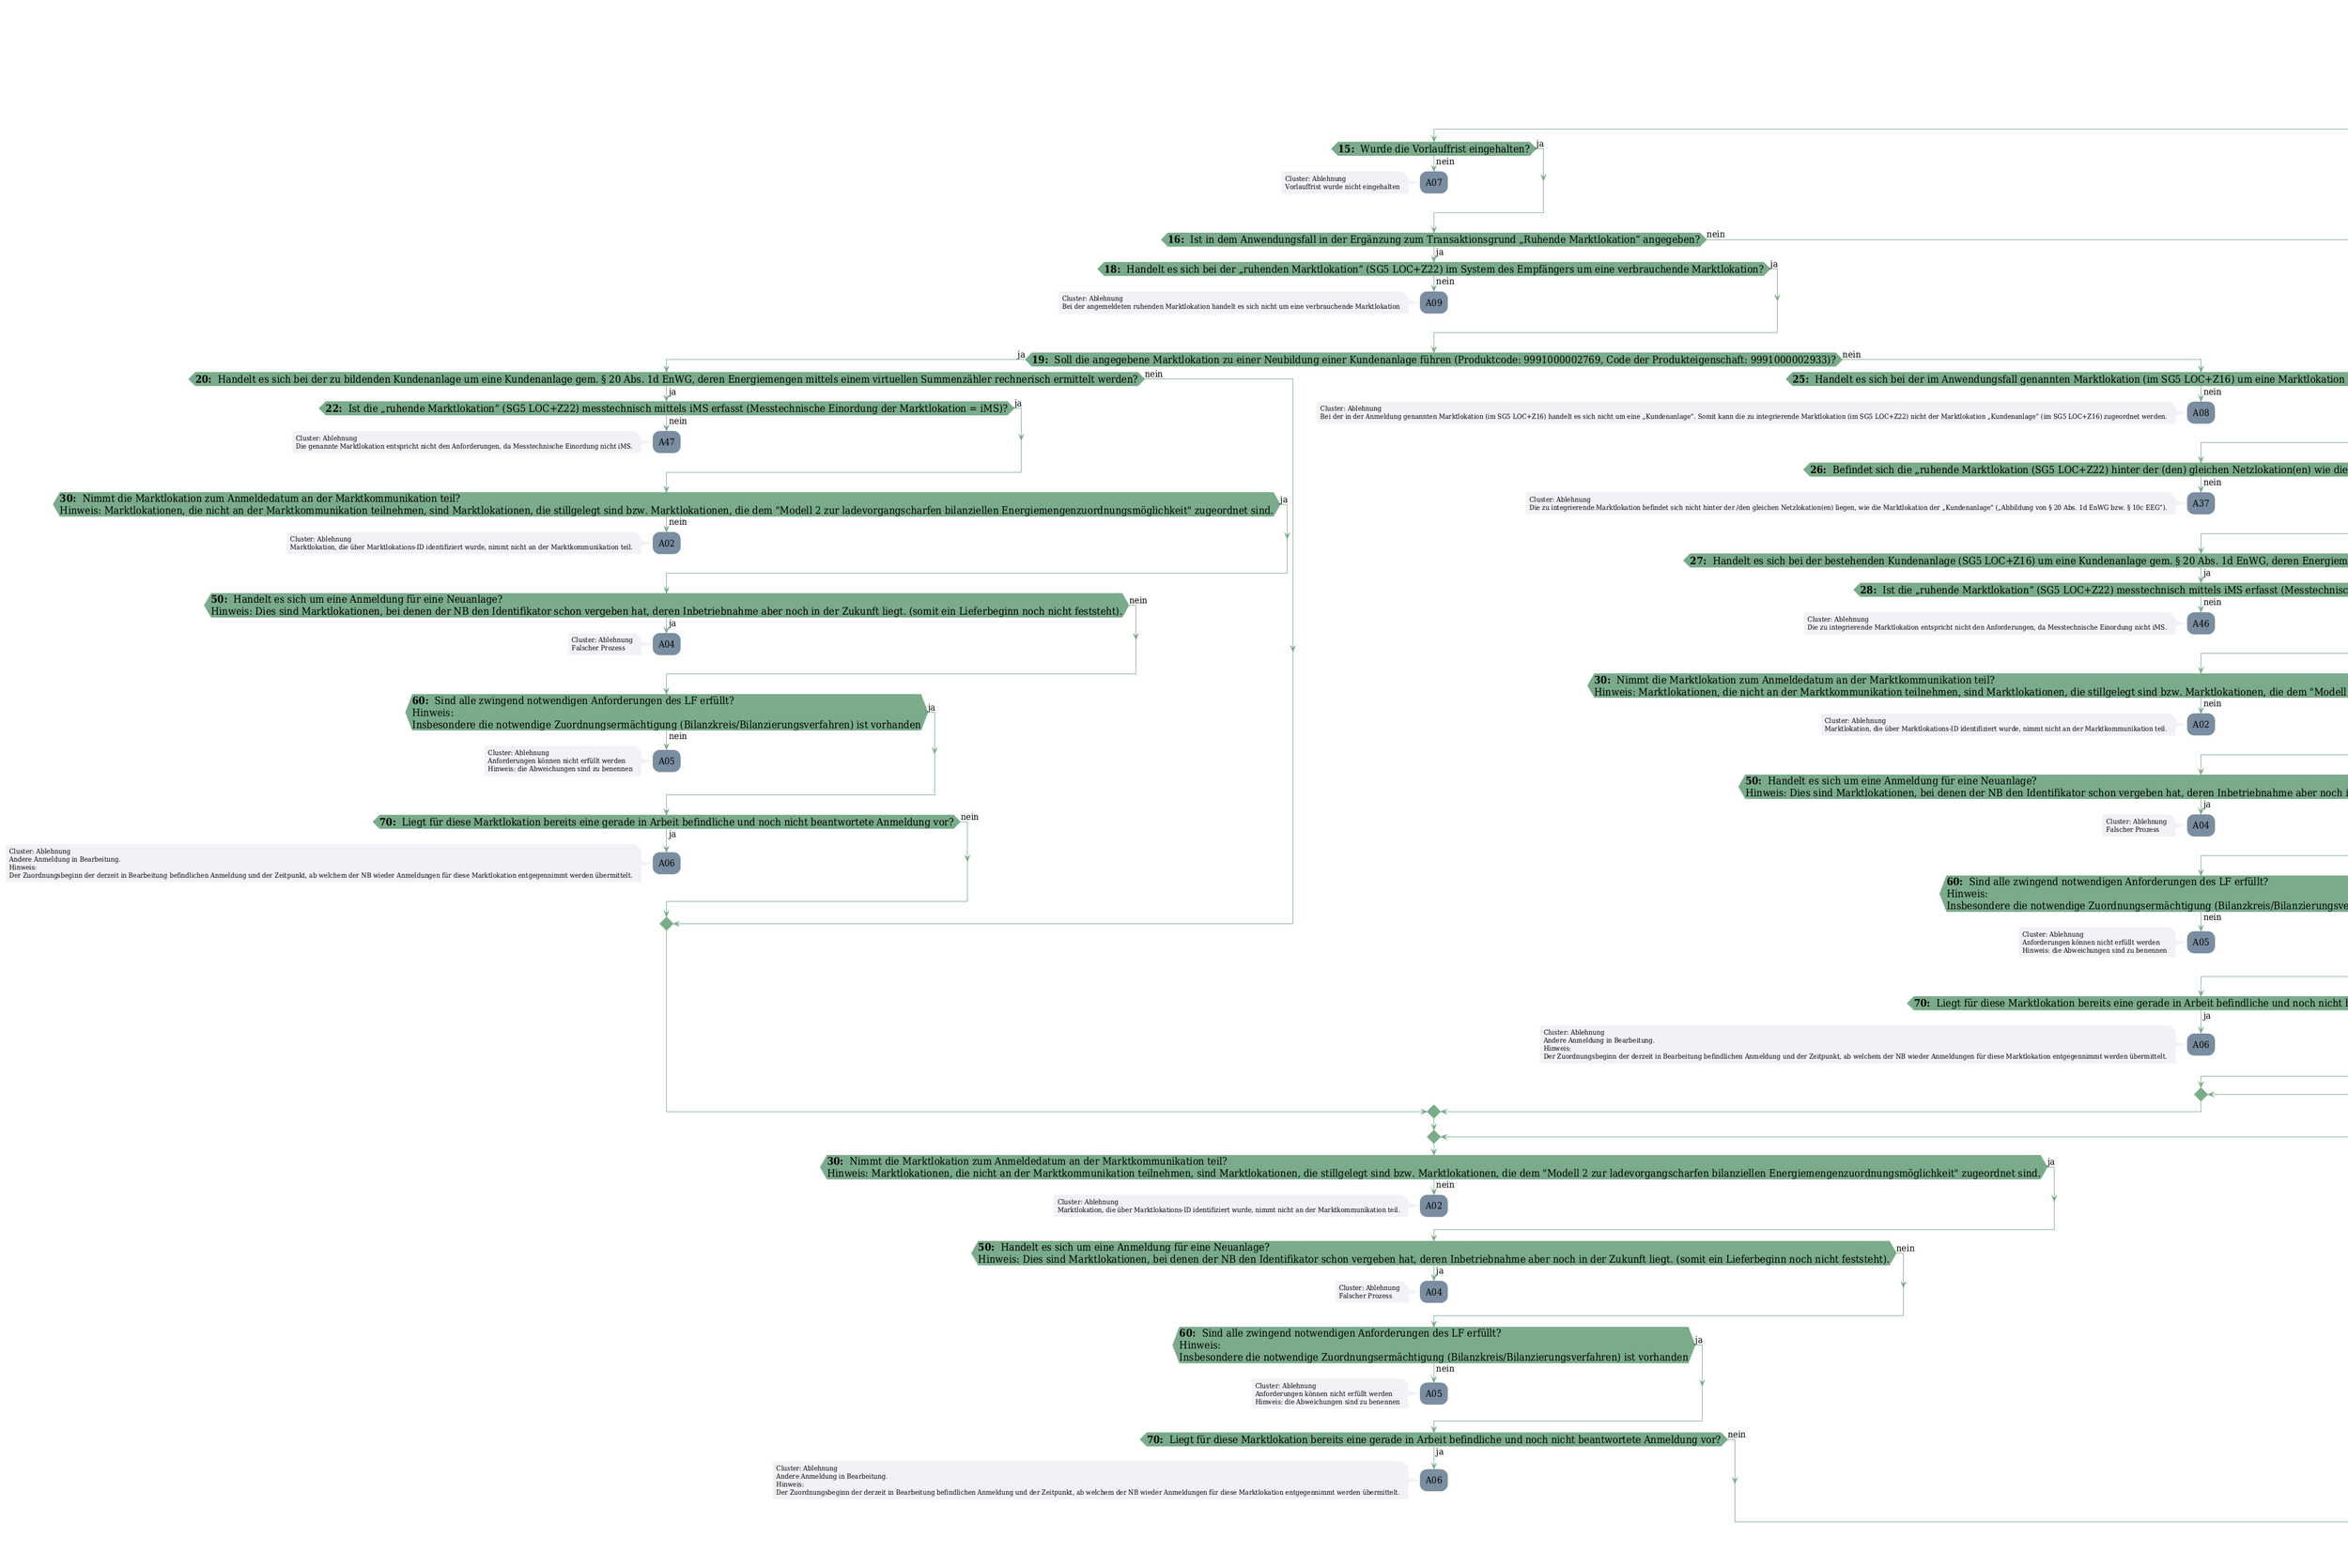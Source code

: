 @startuml
skinparam Shadowing false
skinparam NoteBorderColor #f3f1f6
skinparam NoteBackgroundColor #f3f1f6
skinparam NoteFontSize 12
skinparam ActivityBorderColor none
skinparam ActivityBackgroundColor #7a8da1
skinparam ActivityFontSize 16
skinparam ArrowColor #7aab8a
skinparam ArrowFontSize 16
skinparam ActivityDiamondBackgroundColor #7aab8a
skinparam ActivityDiamondBorderColor #7aab8a
skinparam ActivityDiamondFontSize 18
skinparam defaultFontName DejaVu Serif Condensed
skinparam ActivityEndColor #669580

header
<b>FV2210
2022-12-12
endheader

title
GPKE

6.6.1: AD: Lieferbeginn



end title
:<b>E_0622</b>;
note right
<b><i>Prüfende Rolle: NB
end note

if (<b>10: </b> Wurde der Anwendungsfall für eine verbrauchende Marktlokation oder ruhende Marktlokation verwendet?) then (ja)
    if (<b>15: </b> Wurde die Vorlauffrist eingehalten?) then (ja)
    else (nein)
        :A07;
        note left
            Cluster: Ablehnung
            Vorlauffrist wurde nicht eingehalten
        endnote
        kill;
    endif
    if (<b>16: </b> Ist in dem Anwendungsfall in der Ergänzung zum Transaktionsgrund „Ruhende Marktlokation“ angegeben?) then (ja)
        if (<b>18: </b> Handelt es sich bei der „ruhenden Marktlokation“ (SG5 LOC+Z22&#41; im System des Empfängers um eine verbrauchende Marktlokation?) then (ja)
        else (nein)
            :A09;
            note left
                Cluster: Ablehnung
                Bei der angemeldeten ruhenden Marktlokation handelt es sich nicht um eine verbrauchende Marktlokation
            endnote
            kill;
        endif
        if (<b>19: </b> Soll die angegebene Marktlokation zu einer Neubildung einer Kundenanlage führen (Produktcode: 9991000002769, Code der Produkteigenschaft: 9991000002933&#41;?) then (ja)
            if (<b>20: </b> Handelt es sich bei der zu bildenden Kundenanlage um eine Kundenanlage gem. § 20 Abs. 1d EnWG, deren Energiemengen mittels einem virtuellen Summenzähler rechnerisch ermittelt werden?) then (ja)
                if (<b>22: </b> Ist die „ruhende Marktlokation“ (SG5 LOC+Z22&#41; messtechnisch mittels iMS erfasst (Messtechnische Einordung der Marktlokation = iMS&#41;?) then (ja)
                else (nein)
                    :A47;
                    note left
                        Cluster: Ablehnung
                        Die genannte Marktlokation entspricht nicht den Anforderungen, da Messtechnische Einordung nicht iMS.
                    endnote
                    kill;
                endif
                if (<b>30: </b> Nimmt die Marktlokation zum Anmeldedatum an der Marktkommunikation teil?
Hinweis: Marktlokationen, die nicht an der Marktkommunikation teilnehmen, sind Marktlokationen, die stillgelegt sind bzw. Marktlokationen, die dem "Modell 2 zur ladevorgangscharfen bilanziellen Energiemengenzuordnungsmöglichkeit" zugeordnet sind.) then (ja)
                else (nein)
                    :A02;
                    note left
                        Cluster: Ablehnung
                        Marktlokation, die über Marktlokations-ID identifiziert wurde, nimmt nicht an der Marktkommunikation teil.
                    endnote
                    kill;
                endif
                if (<b>50: </b> Handelt es sich um eine Anmeldung für eine Neuanlage?
Hinweis: Dies sind Marktlokationen, bei denen der NB den Identifikator schon vergeben hat, deren Inbetriebnahme aber noch in der Zukunft liegt. (somit ein Lieferbeginn noch nicht feststeht&#41;.) then (ja)
                    :A04;
                    note left
                        Cluster: Ablehnung
                        Falscher Prozess
                    endnote
                    kill;
                else (nein)
                endif
                if (<b>60: </b> Sind alle zwingend notwendigen Anforderungen des LF erfüllt?
Hinweis: 
Insbesondere die notwendige Zuordnungsermächtigung (Bilanzkreis/Bilanzierungsverfahren&#41; ist vorhanden) then (ja)
                else (nein)
                    :A05;
                    note left
                        Cluster: Ablehnung
                        Anforderungen können nicht erfüllt werden
                        Hinweis: die Abweichungen sind zu benennen
                    endnote
                    kill;
                endif
                if (<b>70: </b> Liegt für diese Marktlokation bereits eine gerade in Arbeit befindliche und noch nicht beantwortete Anmeldung vor?) then (ja)
                    :A06;
                    note left
                        Cluster: Ablehnung
                        Andere Anmeldung in Bearbeitung.
                        Hinweis:
                        Der Zuordnungsbeginn der derzeit in Bearbeitung befindlichen Anmeldung und der Zeitpunkt, ab welchem der NB wieder Anmeldungen für diese Marktlokation entgegennimmt werden übermittelt.
                    endnote
                    kill;
                else (nein)
                endif
            else (nein)
            endif
        else (nein)
            if (<b>25: </b> Handelt es sich bei der im Anwendungsfall genannten Marktlokation (im SG5 LOC+Z16&#41; um eine Marktlokation „Kundenanlage“ (§ 20 Abs. 1d EnWG bzw. § 10 c EEG&#41;?) then (ja)
            else (nein)
                :A08;
                note left
                    Cluster: Ablehnung
                    Bei der in der Anmeldung genannten Marktlokation (im SG5 LOC+Z16&#41; handelt es sich nicht um eine „Kundenanlage“. Somit kann die zu integrierende Marktlokation (im SG5 LOC+Z22&#41; nicht der Marktlokation „Kundenanlage“ (im SG5 LOC+Z16&#41; zugeordnet werden.
                endnote
                kill;
            endif
            if (<b>26: </b> Befindet sich die „ruhende Marktlokation (SG5 LOC+Z22&#41; hinter der (den&#41; gleichen Netzlokation(en&#41; wie die Marktlokation der Kundenanlage (SG5 LOC+Z16&#41;?) then (ja)
            else (nein)
                :A37;
                note left
                    Cluster: Ablehnung
                    Die zu integrierende Marktlokation befindet sich nicht hinter der /den gleichen Netzlokation(en&#41; liegen, wie die Marktlokation der „Kundenanlage“ („Abbildung von § 20 Abs. 1d EnWG bzw. § 10c EEG“&#41;.
                endnote
                kill;
            endif
            if (<b>27: </b> Handelt es sich bei der bestehenden Kundenanlage (SG5 LOC+Z16&#41; um eine Kundenanlage gem. § 20 Abs. 1d EnWG, deren Energiemengen mittels einem virtuellen Summenzähler rechnerisch ermittelt werden?) then (ja)
                if (<b>28: </b> Ist die „ruhende Marktlokation“ (SG5 LOC+Z22&#41; messtechnisch mittels iMS erfasst (Messtechnische Einordung der Marktlokation = iMS&#41;?) then (ja)
                else (nein)
                    :A46;
                    note left
                        Cluster: Ablehnung
                        Die zu integrierende Marktlokation entspricht nicht den Anforderungen, da Messtechnische Einordung nicht iMS.
                    endnote
                    kill;
                endif
                if (<b>30: </b> Nimmt die Marktlokation zum Anmeldedatum an der Marktkommunikation teil?
Hinweis: Marktlokationen, die nicht an der Marktkommunikation teilnehmen, sind Marktlokationen, die stillgelegt sind bzw. Marktlokationen, die dem "Modell 2 zur ladevorgangscharfen bilanziellen Energiemengenzuordnungsmöglichkeit" zugeordnet sind.) then (ja)
                else (nein)
                    :A02;
                    note left
                        Cluster: Ablehnung
                        Marktlokation, die über Marktlokations-ID identifiziert wurde, nimmt nicht an der Marktkommunikation teil.
                    endnote
                    kill;
                endif
                if (<b>50: </b> Handelt es sich um eine Anmeldung für eine Neuanlage?
Hinweis: Dies sind Marktlokationen, bei denen der NB den Identifikator schon vergeben hat, deren Inbetriebnahme aber noch in der Zukunft liegt. (somit ein Lieferbeginn noch nicht feststeht&#41;.) then (ja)
                    :A04;
                    note left
                        Cluster: Ablehnung
                        Falscher Prozess
                    endnote
                    kill;
                else (nein)
                endif
                if (<b>60: </b> Sind alle zwingend notwendigen Anforderungen des LF erfüllt?
Hinweis: 
Insbesondere die notwendige Zuordnungsermächtigung (Bilanzkreis/Bilanzierungsverfahren&#41; ist vorhanden) then (ja)
                else (nein)
                    :A05;
                    note left
                        Cluster: Ablehnung
                        Anforderungen können nicht erfüllt werden
                        Hinweis: die Abweichungen sind zu benennen
                    endnote
                    kill;
                endif
                if (<b>70: </b> Liegt für diese Marktlokation bereits eine gerade in Arbeit befindliche und noch nicht beantwortete Anmeldung vor?) then (ja)
                    :A06;
                    note left
                        Cluster: Ablehnung
                        Andere Anmeldung in Bearbeitung.
                        Hinweis:
                        Der Zuordnungsbeginn der derzeit in Bearbeitung befindlichen Anmeldung und der Zeitpunkt, ab welchem der NB wieder Anmeldungen für diese Marktlokation entgegennimmt werden übermittelt.
                    endnote
                    kill;
                else (nein)
                endif
            else (nein)
            endif
        endif
    else (nein)
    endif
    if (<b>30: </b> Nimmt die Marktlokation zum Anmeldedatum an der Marktkommunikation teil?
Hinweis: Marktlokationen, die nicht an der Marktkommunikation teilnehmen, sind Marktlokationen, die stillgelegt sind bzw. Marktlokationen, die dem "Modell 2 zur ladevorgangscharfen bilanziellen Energiemengenzuordnungsmöglichkeit" zugeordnet sind.) then (ja)
    else (nein)
        :A02;
        note left
            Cluster: Ablehnung
            Marktlokation, die über Marktlokations-ID identifiziert wurde, nimmt nicht an der Marktkommunikation teil.
        endnote
        kill;
    endif
    if (<b>50: </b> Handelt es sich um eine Anmeldung für eine Neuanlage?
Hinweis: Dies sind Marktlokationen, bei denen der NB den Identifikator schon vergeben hat, deren Inbetriebnahme aber noch in der Zukunft liegt. (somit ein Lieferbeginn noch nicht feststeht&#41;.) then (ja)
        :A04;
        note left
            Cluster: Ablehnung
            Falscher Prozess
        endnote
        kill;
    else (nein)
    endif
    if (<b>60: </b> Sind alle zwingend notwendigen Anforderungen des LF erfüllt?
Hinweis: 
Insbesondere die notwendige Zuordnungsermächtigung (Bilanzkreis/Bilanzierungsverfahren&#41; ist vorhanden) then (ja)
    else (nein)
        :A05;
        note left
            Cluster: Ablehnung
            Anforderungen können nicht erfüllt werden
            Hinweis: die Abweichungen sind zu benennen
        endnote
        kill;
    endif
    if (<b>70: </b> Liegt für diese Marktlokation bereits eine gerade in Arbeit befindliche und noch nicht beantwortete Anmeldung vor?) then (ja)
        :A06;
        note left
            Cluster: Ablehnung
            Andere Anmeldung in Bearbeitung.
            Hinweis:
            Der Zuordnungsbeginn der derzeit in Bearbeitung befindlichen Anmeldung und der Zeitpunkt, ab welchem der NB wieder Anmeldungen für diese Marktlokation entgegennimmt werden übermittelt.
        endnote
        kill;
    else (nein)
    endif
else (nein)
    if (<b>220: </b> Handelt es sich um einen „Einzug in Neuanlage“?
Hinweis: Dies sind Marktlokationen, bei denen der NB den Identifikator schon vergeben hat, deren Inbetriebnahme aber noch in der Zukunft liegt (somit ein Lieferbeginn noch nicht feststeht&#41;.) then (ja)
        :A21;
        note left
            Cluster: Ablehnung
            Falscher Prozess
        endnote
        kill;
    else (nein)
    endif
    if (<b>250: </b> Erfolgt die Bilanzierung auf Basis von Viertelstundenwerten? 
Hinweis: In viertelstündlicher Auflösung (verpflichtend lt. EEG&#41;) then (ja)
    else (nein)
        :A24;
        note left
            Cluster: Ablehnung
            Bilanzierung erfolgt nicht auf Basis von Viertelstundenwerten.
        endnote
        kill;
    endif
    if (<b>260: </b> Sind alle zwingend notwendigen Anforderungen des LF erfüllt?
Hinweis: Insbesondere die notwendige Zuordnungsermächtigung (Bilanzkreis/Bilanzierungsverfahren&#41; ist vorhanden) then (ja)
    else (nein)
        :A25;
        note left
            Cluster: Ablehnung
            Anforderungen können nicht erfüllt werden
            Hinweis: die Abweichungen sind zu benennen
        endnote
        kill;
    endif
    if (<b>270: </b> Liegt für diese Marktlokation bereits eine gerade in Arbeit befindliche und noch nicht beantwortete Anmeldung vor?) then (ja)
        :A45;
        note left
            Cluster: Ablehnung
            Andere Anmeldung in Bearbeitung.
            Hinweis:
            Der Zuordnungsbeginn der derzeit in Bearbeitung befindlichen Anmeldung und der Zeitpunkt, ab welchem der NB wieder Anmeldungen für diese Marktlokation entgegennimmt.
        endnote
        kill;
    else (nein)
    endif
    if (<b>300: </b> Handelt es sich um Geschäftsvorfall 1?) then (ja)
        if (<b>400: </b> Verändert sich die im Geschäftsvorfall angegebene Veräußerungsform zum Tag des gewünschten Zuordnungsbeginns (Veräußerungsformwechsel&#41;?) then (ja)
        else (nein)
            if (<b>405: </b> Handelt es sich um eine „Nicht-EEG-/- KWKG“-Marktlokation?) then (ja)
                if (<b>406: </b> Ist der Übertragungstag spätestens der Tag vor dem letzten WT vor dem Zuordnungsbeginn?) then (ja)
                else (nein)
                    :A34;
                    note left
                        Cluster: Ablehnung
                        Die Vorlauffrist für eine „Nicht-EEG-/ - KWKG“- Marktlokation wurde nicht eingehalten.
                    endnote
                    kill;
                endif
            else (nein)
            endif
        endif
        if (<b>410: </b> Ist das angegebene Datum „Lieferbeginn“ der 1. eines Kalendermonats, 00:00 Uhr?) then (ja)
        else (nein)
            :A27;
            note left
                Cluster: Ablehnung
                Vorgaben EEG nicht eingehalten.
            endnote
            kill;
        endif
        if (<b>420: </b> Handelt es sich um einen verkürzten Wechsel?
Hinweis: Vorgabe nach EEG: 5 WT vor Zuordnungsbeginn) then (ja)
            if (<b>440: </b> Ist die Vorlauffrist eingehalten?
(Eingang spätestens 5 WT vor Zuordnungsbeginn&#41;) then (ja)
            else (nein)
                :A29;
                note left
                    Cluster: Ablehnung
                    Die verkürzte Vorlauffrist für EEG-/KWKG- Marktlokationen im Geschäftsvorfall 1 wurden nicht eingehalten (Fristüberschreitung&#41;.
                endnote
                kill;
            endif
        else (nein)
            if (<b>430: </b> Ist die Vorlauffrist von einem Monat eingehalten?) then (ja)
            else (nein)
                :A28;
                note left
                    Cluster: Ablehnung 
                    Die Vorlauffrist für EEG-/KWKG-Marktlokationen im Geschäftsvorfall 1 wurden nicht eingehalten (Fristüberschreitung&#41;.
                endnote
                kill;
            endif
        endif
    else (nein)
        if (<b>310: </b> Handelt es sich um Geschäftsvorfall 2?) then (ja)
            if (<b>600: </b> Verändert sich die im Geschäftsvorfall angegebene Veräußerungsform zum Tag des gewünschten Zuordnungsbeginns (Veräußerungsformwechsel&#41;?) then (ja)
            else (nein)
                if (<b>605: </b> Handelt es sich um eine „Nicht-EEG-/-KWKG“-Marktlokation?) then (ja)
                    if (<b>610: </b> Ist der Übertragungstag spätestens der Tag vor dem letzten WT vor dem Zuordnungsbeginn?) then (ja)
                    else (nein)
                        :A30;
                        note left
                            Cluster: Ablehnung 
                            Die Vorlauffrist für eine „Nicht-EEG-/-KWKG“- Marktlokation im Geschäftsvorfall 2 wurde nicht eingehalten (Fristüberschreitung&#41;.
                        endnote
                        kill;
                    endif
                else (nein)
                endif
            endif
            if (<b>620: </b> Ist das angegebene Datum „Lieferbeginn“ der 1. eines Kalendermonats 00:00 Uhr?) then (ja)
            else (nein)
                :A31;
                note left
                    Cluster: Ablehnung
                    Das Lieferbeginn darf nur der 1. eines Kalendermonats 00:00 Uhr sein
                endnote
                kill;
            endif
            if (<b>630: </b> Ist die Vorlauffrist von einem Monat eingehalten?) then (ja)
            else (nein)
                :A32;
                note left
                    Cluster: Ablehnung
                    Die Vorlauffrist für EEG-/KWKG-Marktlokationen im Geschäftsvorfall 2 wurden nicht eingehalten (Fristüberschreitung&#41;.
                endnote
                kill;
            endif
        else (nein)
            if (<b>800: </b> Ist das angegebene Datum „Lieferbeginn“ der 1. eines Kalendermonats 00:00 Uhr?) then (ja)
            else (nein)
                if (<b>805: </b> Handelt es sich um eine „Nicht-EEG-/-KWKG“-Marktlokation?) then (ja)
                    if (<b>806: </b> Ist der Übertragungstag spätestens der Tag vor dem letzten WT vor dem Zuordnungsbeginn?) then (ja)
                    else (nein)
                        :A35;
                        note left
                            Cluster: Ablehnung
                            Die Vorlauffrist für eine „Nicht-EEG-/-KWKG“- Marktlokation wurde nicht eingehalten.
                        endnote
                        kill;
                    endif
                else (nein)
                endif
            endif
            if (<b>810: </b> Ist die Vorlauffrist von einem Monat eingehalten?) then (ja)
            else (nein)
                :A44;
                note left
                    Cluster: Ablehnung
                    Fristüberschreitung
                endnote
                kill;
            endif
            if (<b>830: </b> Ist der angegebene Prozentsatz an der Marktlokation noch frei?) then (ja)
            else (nein)
                :EBD E_0621_Prüfen, ob Anfrage zur Beendigung der Zuordnung erforderlich
Hinweis: Anfrage zur Beendigung der Zuordnung muss zwingend an alle LFA und an den Anmeldenden versendet werden!;
                kill;
            endif
        endif
    endif
endif
:EBD E_0621_Prüfen, ob Anfrage zur Beendigung der Zuordnung erforderlich;
kill;

@enduml

